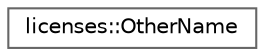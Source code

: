 digraph "类继承关系图"
{
 // LATEX_PDF_SIZE
  bgcolor="transparent";
  edge [fontname=Helvetica,fontsize=10,labelfontname=Helvetica,labelfontsize=10];
  node [fontname=Helvetica,fontsize=10,shape=box,height=0.2,width=0.4];
  rankdir="LR";
  Node0 [id="Node000000",label="licenses::OtherName",height=0.2,width=0.4,color="grey40", fillcolor="white", style="filled",URL="$structlicenses_1_1_other_name.html",tooltip=" "];
}
